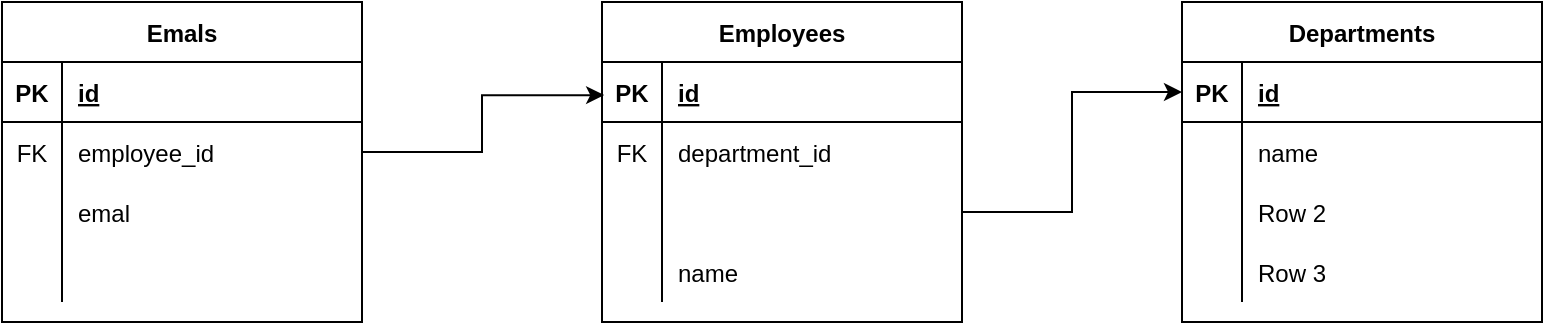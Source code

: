 <mxfile version="14.9.8" type="device"><diagram id="b0IqfryrhFUx6xYA2JLT" name="Page-1"><mxGraphModel dx="2272" dy="757" grid="1" gridSize="10" guides="1" tooltips="1" connect="1" arrows="1" fold="1" page="1" pageScale="1" pageWidth="850" pageHeight="1100" math="0" shadow="0"><root><mxCell id="0"/><mxCell id="1" parent="0"/><mxCell id="QMT0ZvCiZtEim_vVgjv6-129" value="Employees" style="shape=table;startSize=30;container=1;collapsible=1;childLayout=tableLayout;fixedRows=1;rowLines=0;fontStyle=1;align=center;resizeLast=1;" vertex="1" parent="1"><mxGeometry x="90" y="180" width="180" height="160" as="geometry"/></mxCell><mxCell id="QMT0ZvCiZtEim_vVgjv6-130" value="" style="shape=partialRectangle;collapsible=0;dropTarget=0;pointerEvents=0;fillColor=none;top=0;left=0;bottom=1;right=0;points=[[0,0.5],[1,0.5]];portConstraint=eastwest;" vertex="1" parent="QMT0ZvCiZtEim_vVgjv6-129"><mxGeometry y="30" width="180" height="30" as="geometry"/></mxCell><mxCell id="QMT0ZvCiZtEim_vVgjv6-131" value="PK" style="shape=partialRectangle;connectable=0;fillColor=none;top=0;left=0;bottom=0;right=0;fontStyle=1;overflow=hidden;" vertex="1" parent="QMT0ZvCiZtEim_vVgjv6-130"><mxGeometry width="30" height="30" as="geometry"/></mxCell><mxCell id="QMT0ZvCiZtEim_vVgjv6-132" value="id" style="shape=partialRectangle;connectable=0;fillColor=none;top=0;left=0;bottom=0;right=0;align=left;spacingLeft=6;fontStyle=5;overflow=hidden;" vertex="1" parent="QMT0ZvCiZtEim_vVgjv6-130"><mxGeometry x="30" width="150" height="30" as="geometry"/></mxCell><mxCell id="QMT0ZvCiZtEim_vVgjv6-133" value="" style="shape=partialRectangle;collapsible=0;dropTarget=0;pointerEvents=0;fillColor=none;top=0;left=0;bottom=0;right=0;points=[[0,0.5],[1,0.5]];portConstraint=eastwest;" vertex="1" parent="QMT0ZvCiZtEim_vVgjv6-129"><mxGeometry y="60" width="180" height="30" as="geometry"/></mxCell><mxCell id="QMT0ZvCiZtEim_vVgjv6-134" value="FK" style="shape=partialRectangle;connectable=0;fillColor=none;top=0;left=0;bottom=0;right=0;editable=1;overflow=hidden;" vertex="1" parent="QMT0ZvCiZtEim_vVgjv6-133"><mxGeometry width="30" height="30" as="geometry"/></mxCell><mxCell id="QMT0ZvCiZtEim_vVgjv6-135" value="department_id" style="shape=partialRectangle;connectable=0;fillColor=none;top=0;left=0;bottom=0;right=0;align=left;spacingLeft=6;overflow=hidden;" vertex="1" parent="QMT0ZvCiZtEim_vVgjv6-133"><mxGeometry x="30" width="150" height="30" as="geometry"/></mxCell><mxCell id="QMT0ZvCiZtEim_vVgjv6-136" value="" style="shape=partialRectangle;collapsible=0;dropTarget=0;pointerEvents=0;fillColor=none;top=0;left=0;bottom=0;right=0;points=[[0,0.5],[1,0.5]];portConstraint=eastwest;" vertex="1" parent="QMT0ZvCiZtEim_vVgjv6-129"><mxGeometry y="90" width="180" height="30" as="geometry"/></mxCell><mxCell id="QMT0ZvCiZtEim_vVgjv6-137" value="" style="shape=partialRectangle;connectable=0;fillColor=none;top=0;left=0;bottom=0;right=0;editable=1;overflow=hidden;" vertex="1" parent="QMT0ZvCiZtEim_vVgjv6-136"><mxGeometry width="30" height="30" as="geometry"/></mxCell><mxCell id="QMT0ZvCiZtEim_vVgjv6-138" value="" style="shape=partialRectangle;connectable=0;fillColor=none;top=0;left=0;bottom=0;right=0;align=left;spacingLeft=6;overflow=hidden;" vertex="1" parent="QMT0ZvCiZtEim_vVgjv6-136"><mxGeometry x="30" width="150" height="30" as="geometry"/></mxCell><mxCell id="QMT0ZvCiZtEim_vVgjv6-139" value="" style="shape=partialRectangle;collapsible=0;dropTarget=0;pointerEvents=0;fillColor=none;top=0;left=0;bottom=0;right=0;points=[[0,0.5],[1,0.5]];portConstraint=eastwest;" vertex="1" parent="QMT0ZvCiZtEim_vVgjv6-129"><mxGeometry y="120" width="180" height="30" as="geometry"/></mxCell><mxCell id="QMT0ZvCiZtEim_vVgjv6-140" value="" style="shape=partialRectangle;connectable=0;fillColor=none;top=0;left=0;bottom=0;right=0;editable=1;overflow=hidden;" vertex="1" parent="QMT0ZvCiZtEim_vVgjv6-139"><mxGeometry width="30" height="30" as="geometry"/></mxCell><mxCell id="QMT0ZvCiZtEim_vVgjv6-141" value="" style="shape=partialRectangle;connectable=0;fillColor=none;top=0;left=0;bottom=0;right=0;align=left;spacingLeft=6;overflow=hidden;" vertex="1" parent="QMT0ZvCiZtEim_vVgjv6-139"><mxGeometry x="30" width="150" height="30" as="geometry"/></mxCell><mxCell id="QMT0ZvCiZtEim_vVgjv6-142" value="Departments" style="shape=table;startSize=30;container=1;collapsible=1;childLayout=tableLayout;fixedRows=1;rowLines=0;fontStyle=1;align=center;resizeLast=1;" vertex="1" parent="1"><mxGeometry x="380" y="180" width="180" height="160" as="geometry"/></mxCell><mxCell id="QMT0ZvCiZtEim_vVgjv6-143" value="" style="shape=partialRectangle;collapsible=0;dropTarget=0;pointerEvents=0;fillColor=none;top=0;left=0;bottom=1;right=0;points=[[0,0.5],[1,0.5]];portConstraint=eastwest;" vertex="1" parent="QMT0ZvCiZtEim_vVgjv6-142"><mxGeometry y="30" width="180" height="30" as="geometry"/></mxCell><mxCell id="QMT0ZvCiZtEim_vVgjv6-144" value="PK" style="shape=partialRectangle;connectable=0;fillColor=none;top=0;left=0;bottom=0;right=0;fontStyle=1;overflow=hidden;" vertex="1" parent="QMT0ZvCiZtEim_vVgjv6-143"><mxGeometry width="30" height="30" as="geometry"/></mxCell><mxCell id="QMT0ZvCiZtEim_vVgjv6-145" value="id" style="shape=partialRectangle;connectable=0;fillColor=none;top=0;left=0;bottom=0;right=0;align=left;spacingLeft=6;fontStyle=5;overflow=hidden;" vertex="1" parent="QMT0ZvCiZtEim_vVgjv6-143"><mxGeometry x="30" width="150" height="30" as="geometry"/></mxCell><mxCell id="QMT0ZvCiZtEim_vVgjv6-146" value="" style="shape=partialRectangle;collapsible=0;dropTarget=0;pointerEvents=0;fillColor=none;top=0;left=0;bottom=0;right=0;points=[[0,0.5],[1,0.5]];portConstraint=eastwest;" vertex="1" parent="QMT0ZvCiZtEim_vVgjv6-142"><mxGeometry y="60" width="180" height="30" as="geometry"/></mxCell><mxCell id="QMT0ZvCiZtEim_vVgjv6-147" value="" style="shape=partialRectangle;connectable=0;fillColor=none;top=0;left=0;bottom=0;right=0;editable=1;overflow=hidden;" vertex="1" parent="QMT0ZvCiZtEim_vVgjv6-146"><mxGeometry width="30" height="30" as="geometry"/></mxCell><mxCell id="QMT0ZvCiZtEim_vVgjv6-148" value="name" style="shape=partialRectangle;connectable=0;fillColor=none;top=0;left=0;bottom=0;right=0;align=left;spacingLeft=6;overflow=hidden;" vertex="1" parent="QMT0ZvCiZtEim_vVgjv6-146"><mxGeometry x="30" width="150" height="30" as="geometry"/></mxCell><mxCell id="QMT0ZvCiZtEim_vVgjv6-149" value="" style="shape=partialRectangle;collapsible=0;dropTarget=0;pointerEvents=0;fillColor=none;top=0;left=0;bottom=0;right=0;points=[[0,0.5],[1,0.5]];portConstraint=eastwest;" vertex="1" parent="QMT0ZvCiZtEim_vVgjv6-142"><mxGeometry y="90" width="180" height="30" as="geometry"/></mxCell><mxCell id="QMT0ZvCiZtEim_vVgjv6-150" value="" style="shape=partialRectangle;connectable=0;fillColor=none;top=0;left=0;bottom=0;right=0;editable=1;overflow=hidden;" vertex="1" parent="QMT0ZvCiZtEim_vVgjv6-149"><mxGeometry width="30" height="30" as="geometry"/></mxCell><mxCell id="QMT0ZvCiZtEim_vVgjv6-151" value="Row 2" style="shape=partialRectangle;connectable=0;fillColor=none;top=0;left=0;bottom=0;right=0;align=left;spacingLeft=6;overflow=hidden;" vertex="1" parent="QMT0ZvCiZtEim_vVgjv6-149"><mxGeometry x="30" width="150" height="30" as="geometry"/></mxCell><mxCell id="QMT0ZvCiZtEim_vVgjv6-152" value="" style="shape=partialRectangle;collapsible=0;dropTarget=0;pointerEvents=0;fillColor=none;top=0;left=0;bottom=0;right=0;points=[[0,0.5],[1,0.5]];portConstraint=eastwest;" vertex="1" parent="QMT0ZvCiZtEim_vVgjv6-142"><mxGeometry y="120" width="180" height="30" as="geometry"/></mxCell><mxCell id="QMT0ZvCiZtEim_vVgjv6-153" value="" style="shape=partialRectangle;connectable=0;fillColor=none;top=0;left=0;bottom=0;right=0;editable=1;overflow=hidden;" vertex="1" parent="QMT0ZvCiZtEim_vVgjv6-152"><mxGeometry width="30" height="30" as="geometry"/></mxCell><mxCell id="QMT0ZvCiZtEim_vVgjv6-154" value="Row 3" style="shape=partialRectangle;connectable=0;fillColor=none;top=0;left=0;bottom=0;right=0;align=left;spacingLeft=6;overflow=hidden;" vertex="1" parent="QMT0ZvCiZtEim_vVgjv6-152"><mxGeometry x="30" width="150" height="30" as="geometry"/></mxCell><mxCell id="QMT0ZvCiZtEim_vVgjv6-156" style="edgeStyle=orthogonalEdgeStyle;rounded=0;orthogonalLoop=1;jettySize=auto;html=1;exitX=1;exitY=0.5;exitDx=0;exitDy=0;entryX=0;entryY=0.5;entryDx=0;entryDy=0;" edge="1" parent="1" source="QMT0ZvCiZtEim_vVgjv6-136" target="QMT0ZvCiZtEim_vVgjv6-143"><mxGeometry relative="1" as="geometry"/></mxCell><mxCell id="QMT0ZvCiZtEim_vVgjv6-163" value="name" style="shape=partialRectangle;connectable=0;fillColor=none;top=0;left=0;bottom=0;right=0;align=left;spacingLeft=6;overflow=hidden;" vertex="1" parent="1"><mxGeometry x="120" y="300" width="150" height="30" as="geometry"/></mxCell><mxCell id="QMT0ZvCiZtEim_vVgjv6-164" value="Emals" style="shape=table;startSize=30;container=1;collapsible=1;childLayout=tableLayout;fixedRows=1;rowLines=0;fontStyle=1;align=center;resizeLast=1;" vertex="1" parent="1"><mxGeometry x="-210" y="180" width="180" height="160" as="geometry"/></mxCell><mxCell id="QMT0ZvCiZtEim_vVgjv6-165" value="" style="shape=partialRectangle;collapsible=0;dropTarget=0;pointerEvents=0;fillColor=none;top=0;left=0;bottom=1;right=0;points=[[0,0.5],[1,0.5]];portConstraint=eastwest;" vertex="1" parent="QMT0ZvCiZtEim_vVgjv6-164"><mxGeometry y="30" width="180" height="30" as="geometry"/></mxCell><mxCell id="QMT0ZvCiZtEim_vVgjv6-166" value="PK" style="shape=partialRectangle;connectable=0;fillColor=none;top=0;left=0;bottom=0;right=0;fontStyle=1;overflow=hidden;" vertex="1" parent="QMT0ZvCiZtEim_vVgjv6-165"><mxGeometry width="30" height="30" as="geometry"/></mxCell><mxCell id="QMT0ZvCiZtEim_vVgjv6-167" value="id" style="shape=partialRectangle;connectable=0;fillColor=none;top=0;left=0;bottom=0;right=0;align=left;spacingLeft=6;fontStyle=5;overflow=hidden;" vertex="1" parent="QMT0ZvCiZtEim_vVgjv6-165"><mxGeometry x="30" width="150" height="30" as="geometry"/></mxCell><mxCell id="QMT0ZvCiZtEim_vVgjv6-168" value="" style="shape=partialRectangle;collapsible=0;dropTarget=0;pointerEvents=0;fillColor=none;top=0;left=0;bottom=0;right=0;points=[[0,0.5],[1,0.5]];portConstraint=eastwest;" vertex="1" parent="QMT0ZvCiZtEim_vVgjv6-164"><mxGeometry y="60" width="180" height="30" as="geometry"/></mxCell><mxCell id="QMT0ZvCiZtEim_vVgjv6-169" value="FK" style="shape=partialRectangle;connectable=0;fillColor=none;top=0;left=0;bottom=0;right=0;editable=1;overflow=hidden;" vertex="1" parent="QMT0ZvCiZtEim_vVgjv6-168"><mxGeometry width="30" height="30" as="geometry"/></mxCell><mxCell id="QMT0ZvCiZtEim_vVgjv6-170" value="employee_id" style="shape=partialRectangle;connectable=0;fillColor=none;top=0;left=0;bottom=0;right=0;align=left;spacingLeft=6;overflow=hidden;" vertex="1" parent="QMT0ZvCiZtEim_vVgjv6-168"><mxGeometry x="30" width="150" height="30" as="geometry"/></mxCell><mxCell id="QMT0ZvCiZtEim_vVgjv6-171" value="" style="shape=partialRectangle;collapsible=0;dropTarget=0;pointerEvents=0;fillColor=none;top=0;left=0;bottom=0;right=0;points=[[0,0.5],[1,0.5]];portConstraint=eastwest;" vertex="1" parent="QMT0ZvCiZtEim_vVgjv6-164"><mxGeometry y="90" width="180" height="30" as="geometry"/></mxCell><mxCell id="QMT0ZvCiZtEim_vVgjv6-172" value="" style="shape=partialRectangle;connectable=0;fillColor=none;top=0;left=0;bottom=0;right=0;editable=1;overflow=hidden;" vertex="1" parent="QMT0ZvCiZtEim_vVgjv6-171"><mxGeometry width="30" height="30" as="geometry"/></mxCell><mxCell id="QMT0ZvCiZtEim_vVgjv6-173" value="emal" style="shape=partialRectangle;connectable=0;fillColor=none;top=0;left=0;bottom=0;right=0;align=left;spacingLeft=6;overflow=hidden;" vertex="1" parent="QMT0ZvCiZtEim_vVgjv6-171"><mxGeometry x="30" width="150" height="30" as="geometry"/></mxCell><mxCell id="QMT0ZvCiZtEim_vVgjv6-174" value="" style="shape=partialRectangle;collapsible=0;dropTarget=0;pointerEvents=0;fillColor=none;top=0;left=0;bottom=0;right=0;points=[[0,0.5],[1,0.5]];portConstraint=eastwest;" vertex="1" parent="QMT0ZvCiZtEim_vVgjv6-164"><mxGeometry y="120" width="180" height="30" as="geometry"/></mxCell><mxCell id="QMT0ZvCiZtEim_vVgjv6-175" value="" style="shape=partialRectangle;connectable=0;fillColor=none;top=0;left=0;bottom=0;right=0;editable=1;overflow=hidden;" vertex="1" parent="QMT0ZvCiZtEim_vVgjv6-174"><mxGeometry width="30" height="30" as="geometry"/></mxCell><mxCell id="QMT0ZvCiZtEim_vVgjv6-176" value="" style="shape=partialRectangle;connectable=0;fillColor=none;top=0;left=0;bottom=0;right=0;align=left;spacingLeft=6;overflow=hidden;" vertex="1" parent="QMT0ZvCiZtEim_vVgjv6-174"><mxGeometry x="30" width="150" height="30" as="geometry"/></mxCell><mxCell id="QMT0ZvCiZtEim_vVgjv6-177" style="edgeStyle=orthogonalEdgeStyle;rounded=0;orthogonalLoop=1;jettySize=auto;html=1;entryX=0.006;entryY=0.552;entryDx=0;entryDy=0;entryPerimeter=0;" edge="1" parent="1" source="QMT0ZvCiZtEim_vVgjv6-168" target="QMT0ZvCiZtEim_vVgjv6-130"><mxGeometry relative="1" as="geometry"/></mxCell></root></mxGraphModel></diagram></mxfile>